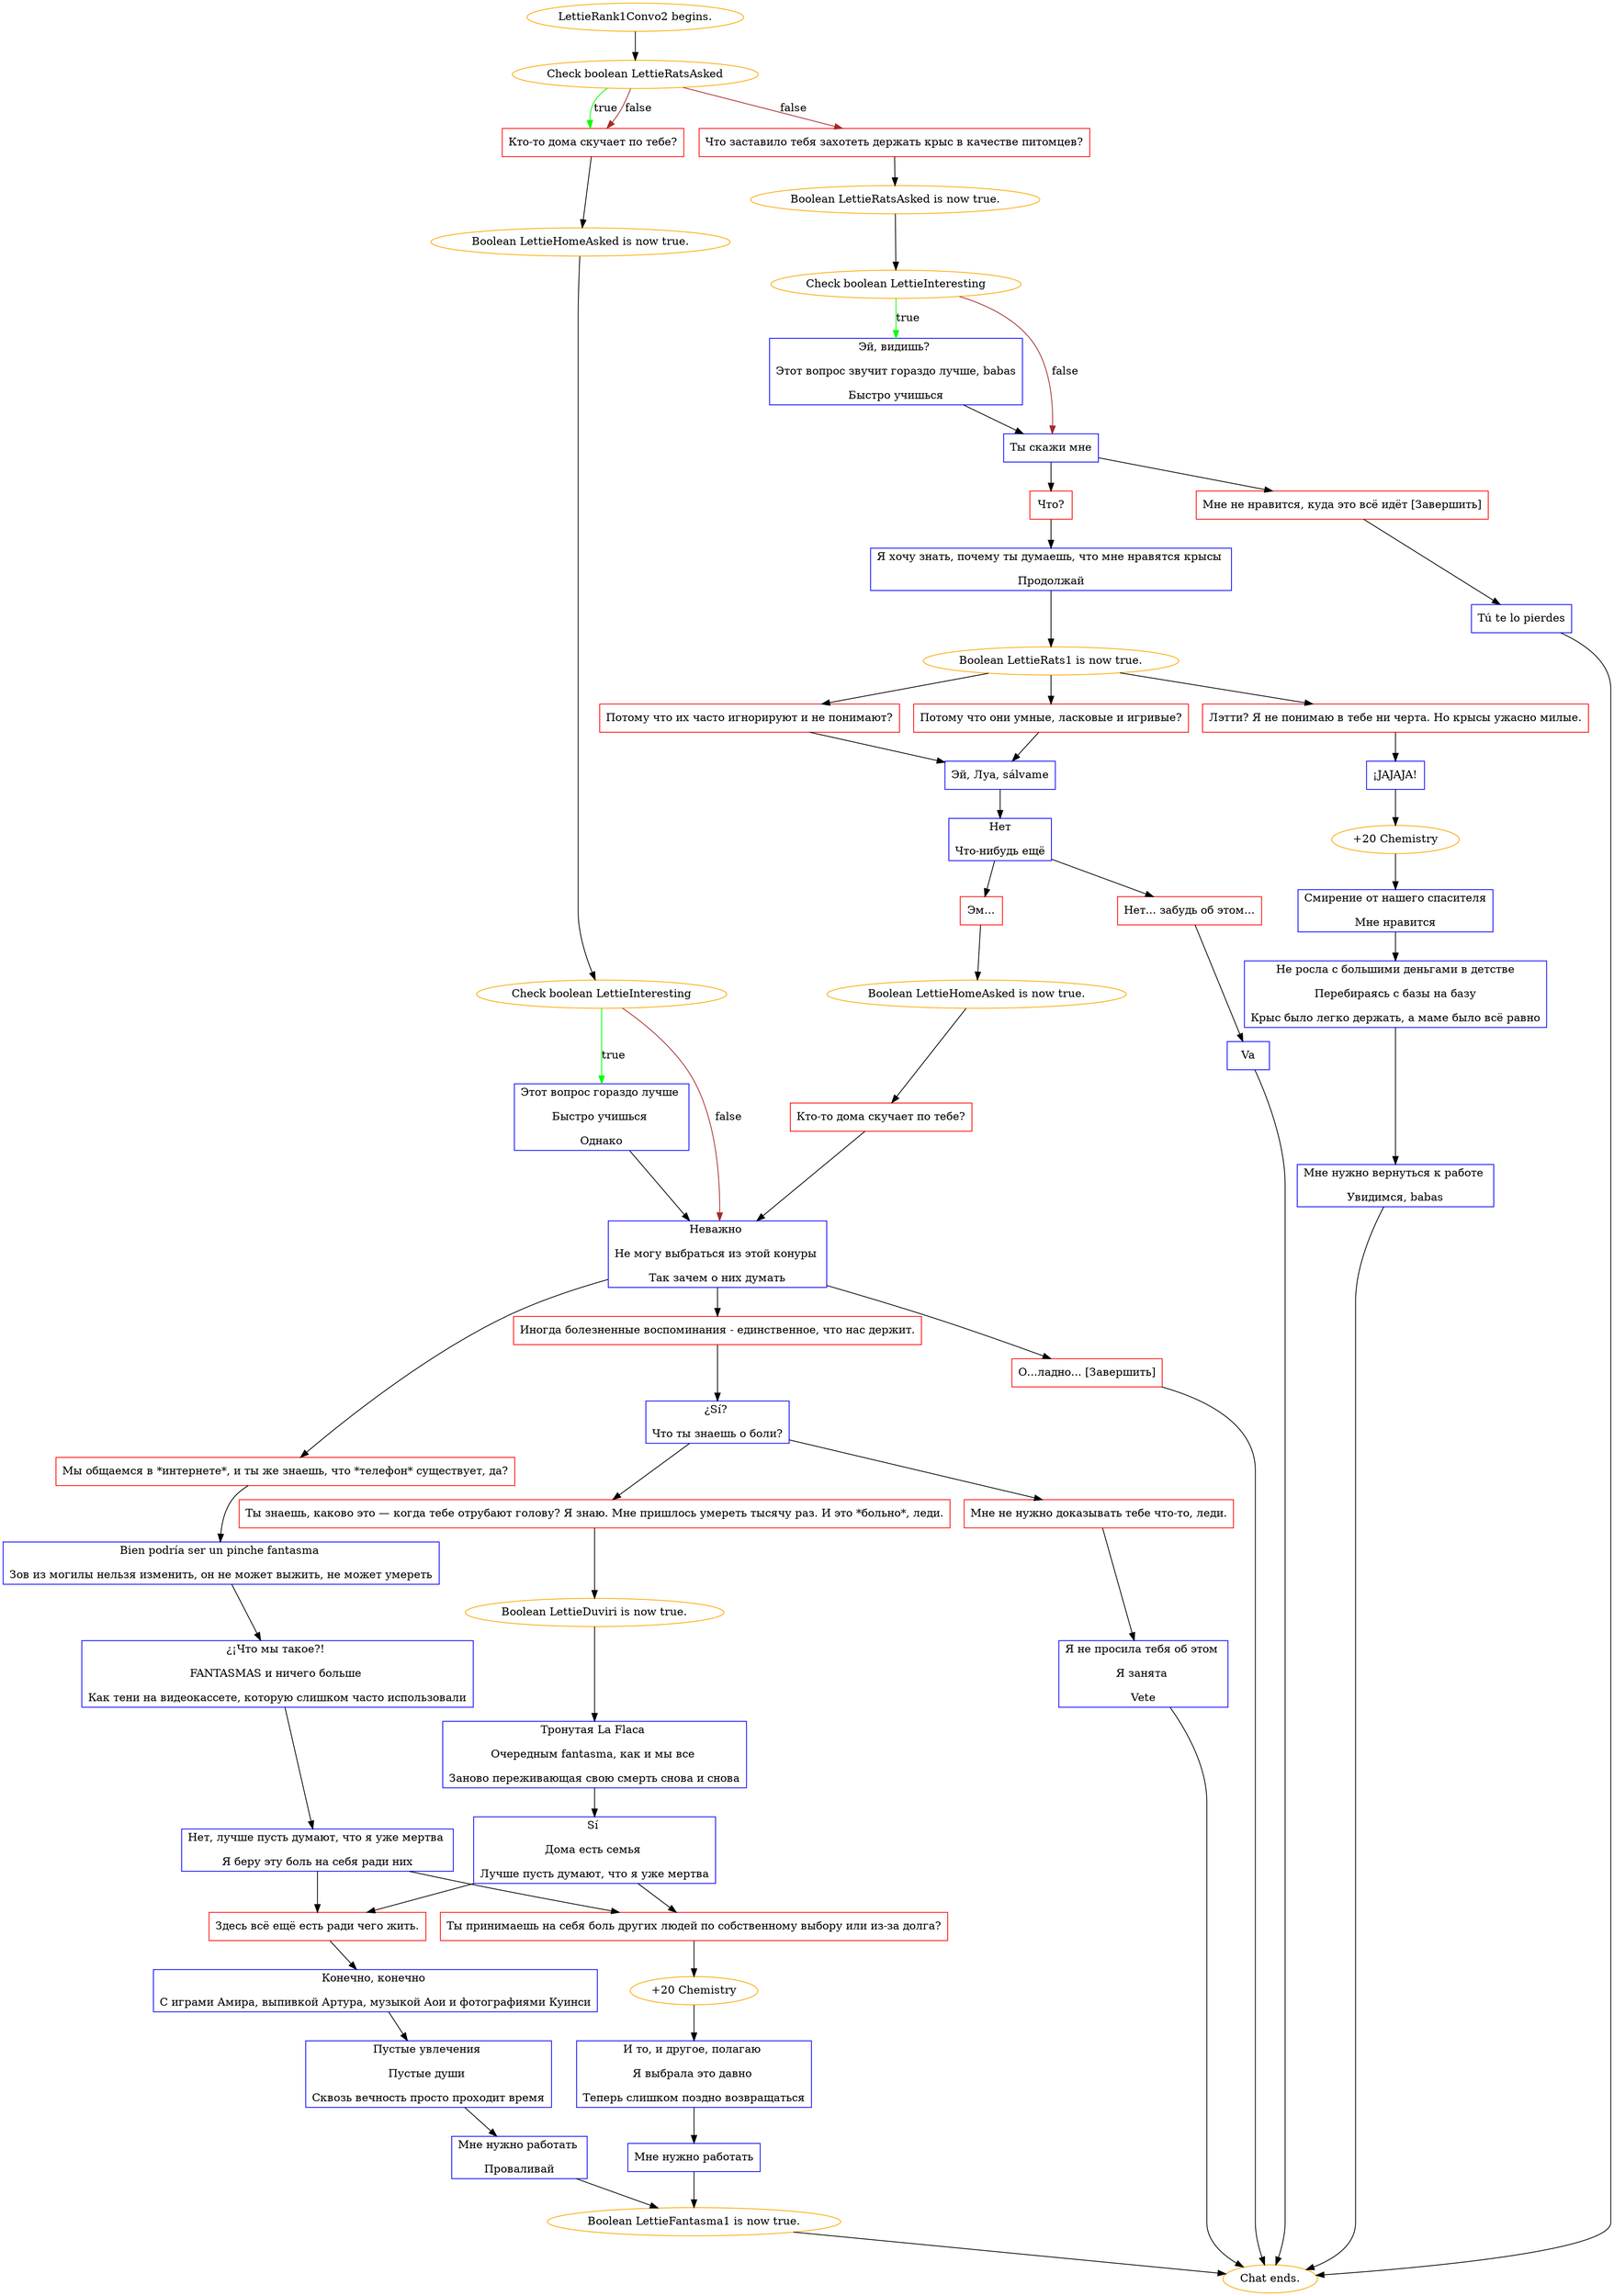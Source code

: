 digraph {
	"LettieRank1Convo2 begins." [color=orange];
		"LettieRank1Convo2 begins." -> j89496700;
	j89496700 [label="Check boolean LettieRatsAsked",color=orange];
		j89496700 -> j2447161149 [label=true,color=green];
		j89496700 -> j4214278723 [label=false,color=brown];
		j89496700 -> j2447161149 [label=false,color=brown];
	j2447161149 [label="Кто-то дома скучает по тебе?",shape=box,color=red];
		j2447161149 -> j3611088737;
	j4214278723 [label="Что заставило тебя захотеть держать крыс в качестве питомцев?",shape=box,color=red];
		j4214278723 -> j1419769657;
	j3611088737 [label="Boolean LettieHomeAsked is now true.",color=orange];
		j3611088737 -> j4029412242;
	j1419769657 [label="Boolean LettieRatsAsked is now true.",color=orange];
		j1419769657 -> j27878299;
	j4029412242 [label="Check boolean LettieInteresting",color=orange];
		j4029412242 -> j1995743510 [label=true,color=green];
		j4029412242 -> j2060619489 [label=false,color=brown];
	j27878299 [label="Check boolean LettieInteresting",color=orange];
		j27878299 -> j4188553586 [label=true,color=green];
		j27878299 -> j2961081866 [label=false,color=brown];
	j1995743510 [label="Этот вопрос гораздо лучше 
Быстро учишься 
Однако",shape=box,color=blue];
		j1995743510 -> j2060619489;
	j2060619489 [label="Неважно 
Не могу выбраться из этой конуры 
Так зачем о них думать",shape=box,color=blue];
		j2060619489 -> j1282556401;
		j2060619489 -> j2920296223;
		j2060619489 -> j2382496497;
	j4188553586 [label="Эй, видишь? 
Этот вопрос звучит гораздо лучше, babas
Быстро учишься",shape=box,color=blue];
		j4188553586 -> j2961081866;
	j2961081866 [label="Ты скажи мне",shape=box,color=blue];
		j2961081866 -> j1154293365;
		j2961081866 -> j3763008457;
	j1282556401 [label="Мы общаемся в *интернете*, и ты же знаешь, что *телефон* существует, да?",shape=box,color=red];
		j1282556401 -> j896860593;
	j2920296223 [label="Иногда болезненные воспоминания - единственное, что нас держит.",shape=box,color=red];
		j2920296223 -> j1604268018;
	j2382496497 [label="О...ладно... [Завершить]",shape=box,color=red];
		j2382496497 -> "Chat ends.";
	j1154293365 [label="Что?",shape=box,color=red];
		j1154293365 -> j232632904;
	j3763008457 [label="Мне не нравится, куда это всё идёт [Завершить]",shape=box,color=red];
		j3763008457 -> j2365690676;
	j896860593 [label="Bien podría ser un pinche fantasma 
Зов из могилы нельзя изменить, он не может выжить, не может умереть",shape=box,color=blue];
		j896860593 -> j1347248579;
	j1604268018 [label="¿Sí? 
Что ты знаешь о боли?",shape=box,color=blue];
		j1604268018 -> j2611606263;
		j1604268018 -> j2801953153;
	"Chat ends." [color=orange];
	j232632904 [label="Я хочу знать, почему ты думаешь, что мне нравятся крысы 
Продолжай",shape=box,color=blue];
		j232632904 -> j3507503232;
	j2365690676 [label="Tú te lo pierdes",shape=box,color=blue];
		j2365690676 -> "Chat ends.";
	j1347248579 [label="¿¡Что мы такое?! 
FANTASMAS и ничего больше 
Как тени на видеокассете, которую слишком часто использовали",shape=box,color=blue];
		j1347248579 -> j3631114211;
	j2611606263 [label="Ты знаешь, каково это — когда тебе отрубают голову? Я знаю. Мне пришлось умереть тысячу раз. И это *больно*, леди.",shape=box,color=red];
		j2611606263 -> j2148412425;
	j2801953153 [label="Мне не нужно доказывать тебе что-то, леди.",shape=box,color=red];
		j2801953153 -> j3804931899;
	j3507503232 [label="Boolean LettieRats1 is now true.",color=orange];
		j3507503232 -> j1281464340;
		j3507503232 -> j1167778066;
		j3507503232 -> j742001349;
	j3631114211 [label="Нет, лучше пусть думают, что я уже мертва 
Я беру эту боль на себя ради них",shape=box,color=blue];
		j3631114211 -> j2741746043;
		j3631114211 -> j131739634;
	j2148412425 [label="Boolean LettieDuviri is now true.",color=orange];
		j2148412425 -> j3840540318;
	j3804931899 [label="Я не просила тебя об этом 
Я занята 
Vete",shape=box,color=blue];
		j3804931899 -> "Chat ends.";
	j1281464340 [label="Потому что они умные, ласковые и игривые?",shape=box,color=red];
		j1281464340 -> j382336724;
	j1167778066 [label="Потому что их часто игнорируют и не понимают?",shape=box,color=red];
		j1167778066 -> j382336724;
	j742001349 [label="Лэтти? Я не понимаю в тебе ни черта. Но крысы ужасно милые.",shape=box,color=red];
		j742001349 -> j2569736653;
	j2741746043 [label="Здесь всё ещё есть ради чего жить.",shape=box,color=red];
		j2741746043 -> j1599279609;
	j131739634 [label="Ты принимаешь на себя боль других людей по собственному выбору или из-за долга?",shape=box,color=red];
		j131739634 -> j643216651;
	j3840540318 [label="Тронутая La Flaca 
Очередным fantasma, как и мы все 
Заново переживающая свою смерть снова и снова",shape=box,color=blue];
		j3840540318 -> j524321239;
	j382336724 [label="Эй, Луа, sálvame",shape=box,color=blue];
		j382336724 -> j3457875196;
	j2569736653 [label="¡JAJAJA!",shape=box,color=blue];
		j2569736653 -> j3902578382;
	j1599279609 [label="Конечно, конечно 
С играми Амира, выпивкой Артура, музыкой Аои и фотографиями Куинси",shape=box,color=blue];
		j1599279609 -> j1787893154;
	j643216651 [label="+20 Chemistry",color=orange];
		j643216651 -> j1589504598;
	j524321239 [label="Sí 
Дома есть семья 
Лучше пусть думают, что я уже мертва",shape=box,color=blue];
		j524321239 -> j131739634;
		j524321239 -> j2741746043;
	j3457875196 [label="Нет
Что-нибудь ещё",shape=box,color=blue];
		j3457875196 -> j2013371939;
		j3457875196 -> j2371902711;
	j3902578382 [label="+20 Chemistry",color=orange];
		j3902578382 -> j3111756518;
	j1787893154 [label="Пустые увлечения 
Пустые души 
Сквозь вечность просто проходит время",shape=box,color=blue];
		j1787893154 -> j4030996633;
	j1589504598 [label="И то, и другое, полагаю 
Я выбрала это давно 
Теперь слишком поздно возвращаться",shape=box,color=blue];
		j1589504598 -> j3046709129;
	j2013371939 [label="Эм...",shape=box,color=red];
		j2013371939 -> j2003537018;
	j2371902711 [label="Нет... забудь об этом...",shape=box,color=red];
		j2371902711 -> j2547240352;
	j3111756518 [label="Смирение от нашего спасителя
Мне нравится",shape=box,color=blue];
		j3111756518 -> j2084450376;
	j4030996633 [label="Мне нужно работать 
Проваливай",shape=box,color=blue];
		j4030996633 -> j1253712857;
	j3046709129 [label="Мне нужно работать",shape=box,color=blue];
		j3046709129 -> j1253712857;
	j2003537018 [label="Boolean LettieHomeAsked is now true.",color=orange];
		j2003537018 -> j2901862580;
	j2547240352 [label="Va",shape=box,color=blue];
		j2547240352 -> "Chat ends.";
	j2084450376 [label="Не росла с большими деньгами в детстве
Перебираясь с базы на базу
Крыс было легко держать, а маме было всё равно",shape=box,color=blue];
		j2084450376 -> j3372265715;
	j1253712857 [label="Boolean LettieFantasma1 is now true.",color=orange];
		j1253712857 -> "Chat ends.";
	j2901862580 [label="Кто-то дома скучает по тебе?",shape=box,color=red];
		j2901862580 -> j2060619489;
	j3372265715 [label="Мне нужно вернуться к работе 
Увидимся, babas",shape=box,color=blue];
		j3372265715 -> "Chat ends.";
}